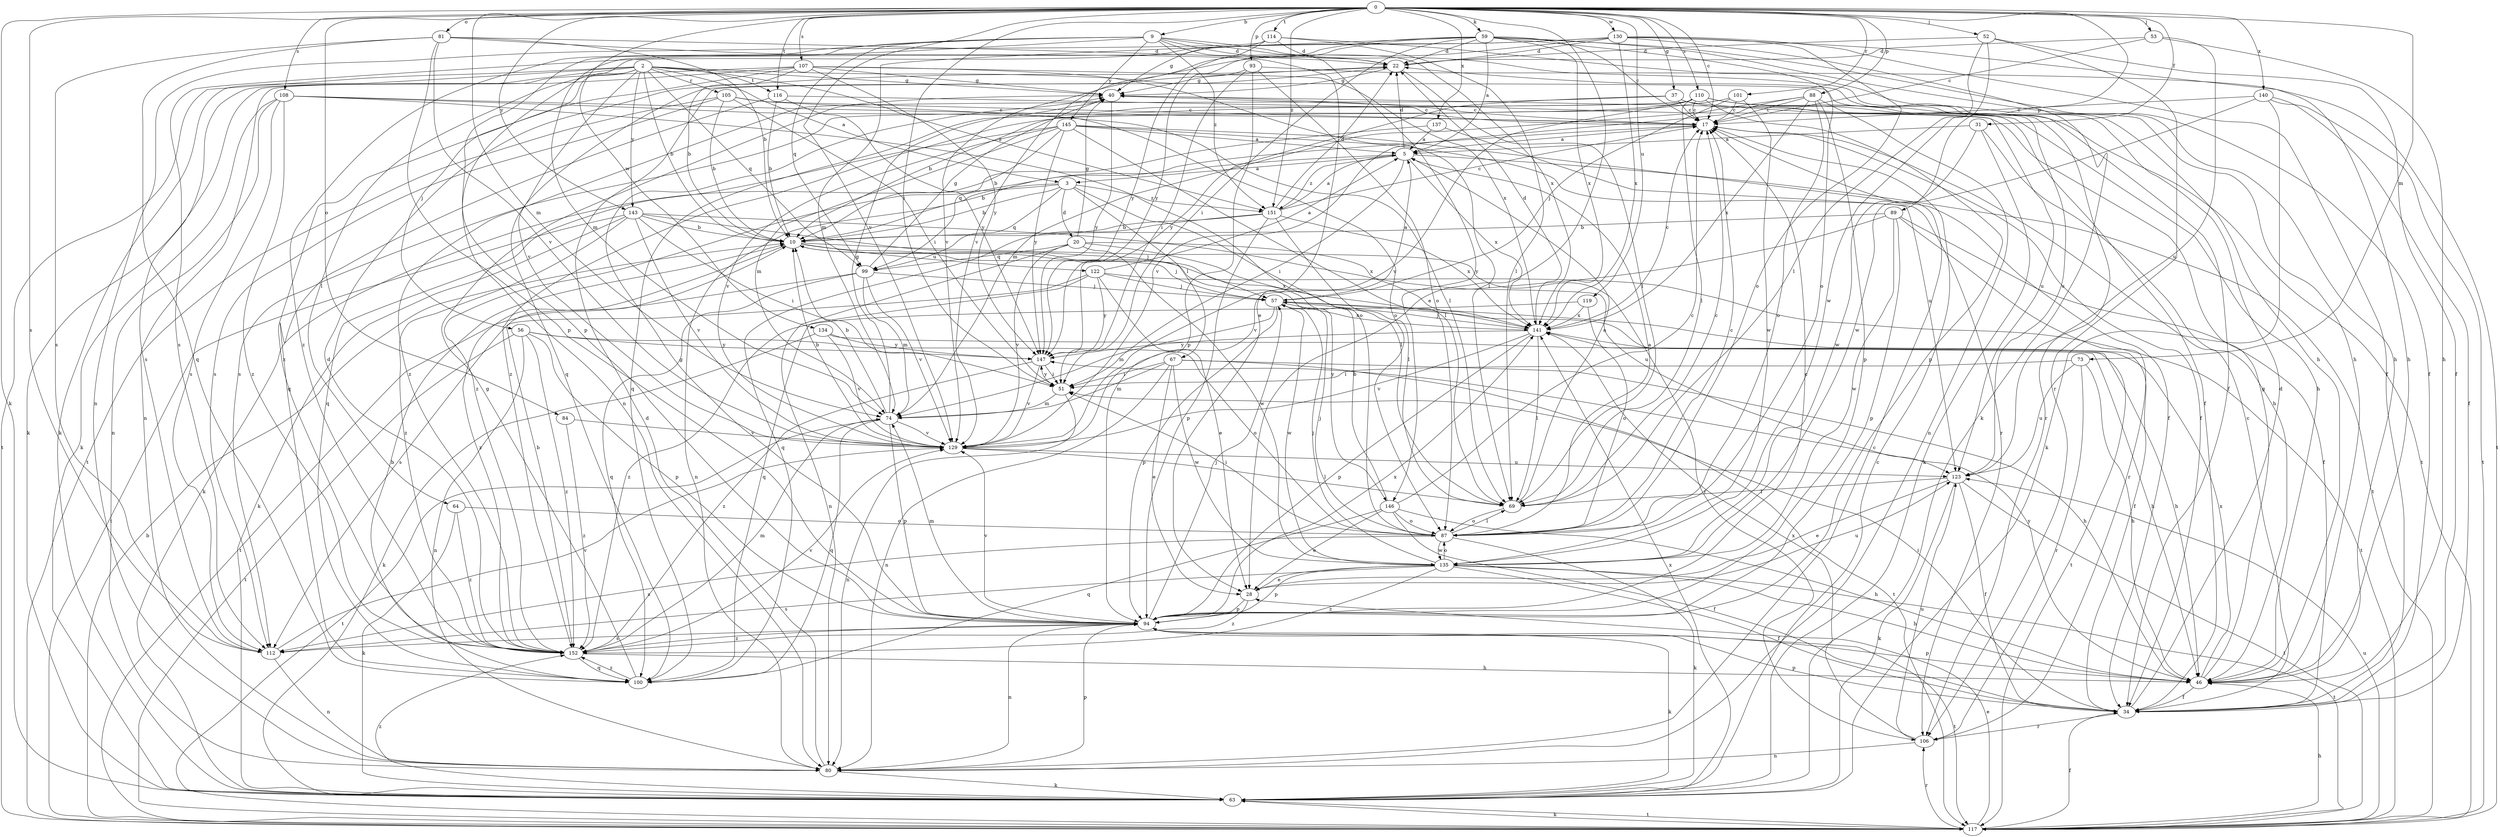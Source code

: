 strict digraph  {
0;
2;
3;
5;
9;
10;
17;
20;
22;
28;
31;
34;
37;
40;
46;
51;
52;
53;
56;
57;
59;
63;
64;
67;
69;
73;
74;
80;
81;
84;
87;
88;
89;
93;
94;
99;
100;
101;
105;
106;
107;
108;
110;
112;
114;
116;
117;
119;
122;
123;
129;
130;
134;
135;
137;
140;
141;
143;
145;
146;
147;
151;
152;
0 -> 9  [label=b];
0 -> 17  [label=c];
0 -> 28  [label=e];
0 -> 31  [label=f];
0 -> 37  [label=g];
0 -> 51  [label=i];
0 -> 52  [label=j];
0 -> 53  [label=j];
0 -> 59  [label=k];
0 -> 63  [label=k];
0 -> 73  [label=m];
0 -> 74  [label=m];
0 -> 81  [label=o];
0 -> 84  [label=o];
0 -> 88  [label=p];
0 -> 89  [label=p];
0 -> 93  [label=p];
0 -> 101  [label=r];
0 -> 107  [label=s];
0 -> 108  [label=s];
0 -> 110  [label=s];
0 -> 112  [label=s];
0 -> 114  [label=t];
0 -> 116  [label=t];
0 -> 119  [label=u];
0 -> 129  [label=v];
0 -> 130  [label=w];
0 -> 134  [label=w];
0 -> 137  [label=x];
0 -> 140  [label=x];
0 -> 143  [label=y];
0 -> 151  [label=z];
2 -> 3  [label=a];
2 -> 10  [label=b];
2 -> 34  [label=f];
2 -> 40  [label=g];
2 -> 56  [label=j];
2 -> 63  [label=k];
2 -> 64  [label=l];
2 -> 99  [label=q];
2 -> 105  [label=r];
2 -> 112  [label=s];
2 -> 116  [label=t];
2 -> 117  [label=t];
2 -> 129  [label=v];
2 -> 143  [label=y];
2 -> 151  [label=z];
3 -> 10  [label=b];
3 -> 20  [label=d];
3 -> 63  [label=k];
3 -> 67  [label=l];
3 -> 69  [label=l];
3 -> 80  [label=n];
3 -> 99  [label=q];
3 -> 151  [label=z];
5 -> 3  [label=a];
5 -> 10  [label=b];
5 -> 22  [label=d];
5 -> 51  [label=i];
5 -> 117  [label=t];
5 -> 141  [label=x];
5 -> 151  [label=z];
9 -> 22  [label=d];
9 -> 46  [label=h];
9 -> 74  [label=m];
9 -> 94  [label=p];
9 -> 99  [label=q];
9 -> 141  [label=x];
9 -> 145  [label=y];
9 -> 146  [label=y];
9 -> 151  [label=z];
9 -> 152  [label=z];
10 -> 57  [label=j];
10 -> 106  [label=r];
10 -> 122  [label=u];
10 -> 146  [label=y];
10 -> 152  [label=z];
17 -> 5  [label=a];
17 -> 34  [label=f];
17 -> 99  [label=q];
20 -> 40  [label=g];
20 -> 80  [label=n];
20 -> 99  [label=q];
20 -> 123  [label=u];
20 -> 129  [label=v];
20 -> 135  [label=w];
20 -> 141  [label=x];
22 -> 40  [label=g];
22 -> 69  [label=l];
22 -> 100  [label=q];
28 -> 94  [label=p];
28 -> 123  [label=u];
28 -> 152  [label=z];
31 -> 5  [label=a];
31 -> 46  [label=h];
31 -> 63  [label=k];
31 -> 135  [label=w];
34 -> 17  [label=c];
34 -> 22  [label=d];
34 -> 51  [label=i];
34 -> 94  [label=p];
34 -> 106  [label=r];
37 -> 17  [label=c];
37 -> 34  [label=f];
37 -> 123  [label=u];
37 -> 147  [label=y];
37 -> 152  [label=z];
40 -> 17  [label=c];
40 -> 46  [label=h];
40 -> 147  [label=y];
46 -> 34  [label=f];
46 -> 40  [label=g];
46 -> 94  [label=p];
46 -> 141  [label=x];
46 -> 147  [label=y];
51 -> 74  [label=m];
51 -> 80  [label=n];
51 -> 147  [label=y];
52 -> 22  [label=d];
52 -> 34  [label=f];
52 -> 69  [label=l];
52 -> 106  [label=r];
52 -> 135  [label=w];
53 -> 17  [label=c];
53 -> 22  [label=d];
53 -> 46  [label=h];
53 -> 123  [label=u];
56 -> 80  [label=n];
56 -> 87  [label=o];
56 -> 94  [label=p];
56 -> 117  [label=t];
56 -> 147  [label=y];
56 -> 152  [label=z];
57 -> 5  [label=a];
57 -> 34  [label=f];
57 -> 74  [label=m];
57 -> 94  [label=p];
57 -> 117  [label=t];
57 -> 135  [label=w];
57 -> 141  [label=x];
59 -> 5  [label=a];
59 -> 17  [label=c];
59 -> 22  [label=d];
59 -> 34  [label=f];
59 -> 46  [label=h];
59 -> 51  [label=i];
59 -> 74  [label=m];
59 -> 87  [label=o];
59 -> 129  [label=v];
59 -> 141  [label=x];
59 -> 147  [label=y];
63 -> 17  [label=c];
63 -> 117  [label=t];
63 -> 141  [label=x];
63 -> 152  [label=z];
64 -> 63  [label=k];
64 -> 87  [label=o];
64 -> 152  [label=z];
67 -> 28  [label=e];
67 -> 46  [label=h];
67 -> 51  [label=i];
67 -> 74  [label=m];
67 -> 80  [label=n];
67 -> 117  [label=t];
67 -> 135  [label=w];
69 -> 5  [label=a];
69 -> 17  [label=c];
69 -> 87  [label=o];
73 -> 46  [label=h];
73 -> 51  [label=i];
73 -> 106  [label=r];
73 -> 123  [label=u];
74 -> 10  [label=b];
74 -> 40  [label=g];
74 -> 94  [label=p];
74 -> 100  [label=q];
74 -> 117  [label=t];
74 -> 129  [label=v];
80 -> 17  [label=c];
80 -> 22  [label=d];
80 -> 63  [label=k];
80 -> 94  [label=p];
81 -> 10  [label=b];
81 -> 22  [label=d];
81 -> 28  [label=e];
81 -> 94  [label=p];
81 -> 100  [label=q];
81 -> 112  [label=s];
81 -> 129  [label=v];
84 -> 129  [label=v];
84 -> 152  [label=z];
87 -> 5  [label=a];
87 -> 17  [label=c];
87 -> 51  [label=i];
87 -> 57  [label=j];
87 -> 63  [label=k];
87 -> 69  [label=l];
87 -> 112  [label=s];
87 -> 135  [label=w];
88 -> 17  [label=c];
88 -> 74  [label=m];
88 -> 80  [label=n];
88 -> 87  [label=o];
88 -> 94  [label=p];
88 -> 129  [label=v];
88 -> 141  [label=x];
89 -> 10  [label=b];
89 -> 34  [label=f];
89 -> 94  [label=p];
89 -> 106  [label=r];
89 -> 129  [label=v];
89 -> 135  [label=w];
93 -> 40  [label=g];
93 -> 51  [label=i];
93 -> 87  [label=o];
93 -> 94  [label=p];
93 -> 117  [label=t];
94 -> 17  [label=c];
94 -> 40  [label=g];
94 -> 57  [label=j];
94 -> 63  [label=k];
94 -> 74  [label=m];
94 -> 80  [label=n];
94 -> 112  [label=s];
94 -> 117  [label=t];
94 -> 129  [label=v];
94 -> 141  [label=x];
94 -> 152  [label=z];
99 -> 40  [label=g];
99 -> 57  [label=j];
99 -> 74  [label=m];
99 -> 100  [label=q];
99 -> 117  [label=t];
99 -> 129  [label=v];
100 -> 10  [label=b];
100 -> 40  [label=g];
100 -> 152  [label=z];
101 -> 17  [label=c];
101 -> 57  [label=j];
101 -> 135  [label=w];
101 -> 152  [label=z];
105 -> 10  [label=b];
105 -> 17  [label=c];
105 -> 51  [label=i];
105 -> 87  [label=o];
105 -> 112  [label=s];
105 -> 117  [label=t];
106 -> 80  [label=n];
106 -> 123  [label=u];
106 -> 141  [label=x];
107 -> 10  [label=b];
107 -> 40  [label=g];
107 -> 63  [label=k];
107 -> 69  [label=l];
107 -> 80  [label=n];
107 -> 141  [label=x];
107 -> 147  [label=y];
107 -> 152  [label=z];
108 -> 17  [label=c];
108 -> 63  [label=k];
108 -> 69  [label=l];
108 -> 80  [label=n];
108 -> 87  [label=o];
108 -> 112  [label=s];
108 -> 152  [label=z];
110 -> 10  [label=b];
110 -> 17  [label=c];
110 -> 69  [label=l];
110 -> 94  [label=p];
110 -> 100  [label=q];
110 -> 106  [label=r];
110 -> 112  [label=s];
110 -> 117  [label=t];
110 -> 123  [label=u];
110 -> 129  [label=v];
112 -> 80  [label=n];
112 -> 129  [label=v];
114 -> 22  [label=d];
114 -> 40  [label=g];
114 -> 46  [label=h];
114 -> 69  [label=l];
114 -> 80  [label=n];
114 -> 147  [label=y];
116 -> 10  [label=b];
116 -> 17  [label=c];
116 -> 100  [label=q];
116 -> 147  [label=y];
117 -> 10  [label=b];
117 -> 28  [label=e];
117 -> 34  [label=f];
117 -> 46  [label=h];
117 -> 63  [label=k];
117 -> 106  [label=r];
117 -> 123  [label=u];
119 -> 87  [label=o];
119 -> 141  [label=x];
119 -> 152  [label=z];
122 -> 5  [label=a];
122 -> 28  [label=e];
122 -> 57  [label=j];
122 -> 100  [label=q];
122 -> 112  [label=s];
122 -> 117  [label=t];
122 -> 147  [label=y];
123 -> 28  [label=e];
123 -> 34  [label=f];
123 -> 63  [label=k];
123 -> 69  [label=l];
123 -> 117  [label=t];
129 -> 10  [label=b];
129 -> 69  [label=l];
129 -> 123  [label=u];
130 -> 22  [label=d];
130 -> 34  [label=f];
130 -> 46  [label=h];
130 -> 63  [label=k];
130 -> 80  [label=n];
130 -> 87  [label=o];
130 -> 112  [label=s];
130 -> 129  [label=v];
130 -> 141  [label=x];
134 -> 46  [label=h];
134 -> 63  [label=k];
134 -> 129  [label=v];
134 -> 147  [label=y];
135 -> 28  [label=e];
135 -> 34  [label=f];
135 -> 46  [label=h];
135 -> 57  [label=j];
135 -> 87  [label=o];
135 -> 94  [label=p];
135 -> 112  [label=s];
135 -> 117  [label=t];
135 -> 152  [label=z];
137 -> 5  [label=a];
137 -> 106  [label=r];
137 -> 152  [label=z];
140 -> 17  [label=c];
140 -> 34  [label=f];
140 -> 63  [label=k];
140 -> 117  [label=t];
140 -> 135  [label=w];
141 -> 17  [label=c];
141 -> 22  [label=d];
141 -> 46  [label=h];
141 -> 57  [label=j];
141 -> 69  [label=l];
141 -> 94  [label=p];
141 -> 129  [label=v];
141 -> 147  [label=y];
143 -> 10  [label=b];
143 -> 51  [label=i];
143 -> 57  [label=j];
143 -> 63  [label=k];
143 -> 117  [label=t];
143 -> 129  [label=v];
143 -> 141  [label=x];
143 -> 152  [label=z];
145 -> 5  [label=a];
145 -> 10  [label=b];
145 -> 34  [label=f];
145 -> 69  [label=l];
145 -> 74  [label=m];
145 -> 100  [label=q];
145 -> 123  [label=u];
145 -> 129  [label=v];
145 -> 147  [label=y];
146 -> 10  [label=b];
146 -> 17  [label=c];
146 -> 28  [label=e];
146 -> 34  [label=f];
146 -> 46  [label=h];
146 -> 87  [label=o];
146 -> 100  [label=q];
147 -> 51  [label=i];
147 -> 129  [label=v];
147 -> 152  [label=z];
151 -> 5  [label=a];
151 -> 10  [label=b];
151 -> 17  [label=c];
151 -> 22  [label=d];
151 -> 69  [label=l];
151 -> 94  [label=p];
151 -> 100  [label=q];
151 -> 141  [label=x];
152 -> 10  [label=b];
152 -> 22  [label=d];
152 -> 46  [label=h];
152 -> 74  [label=m];
152 -> 100  [label=q];
152 -> 129  [label=v];
}
